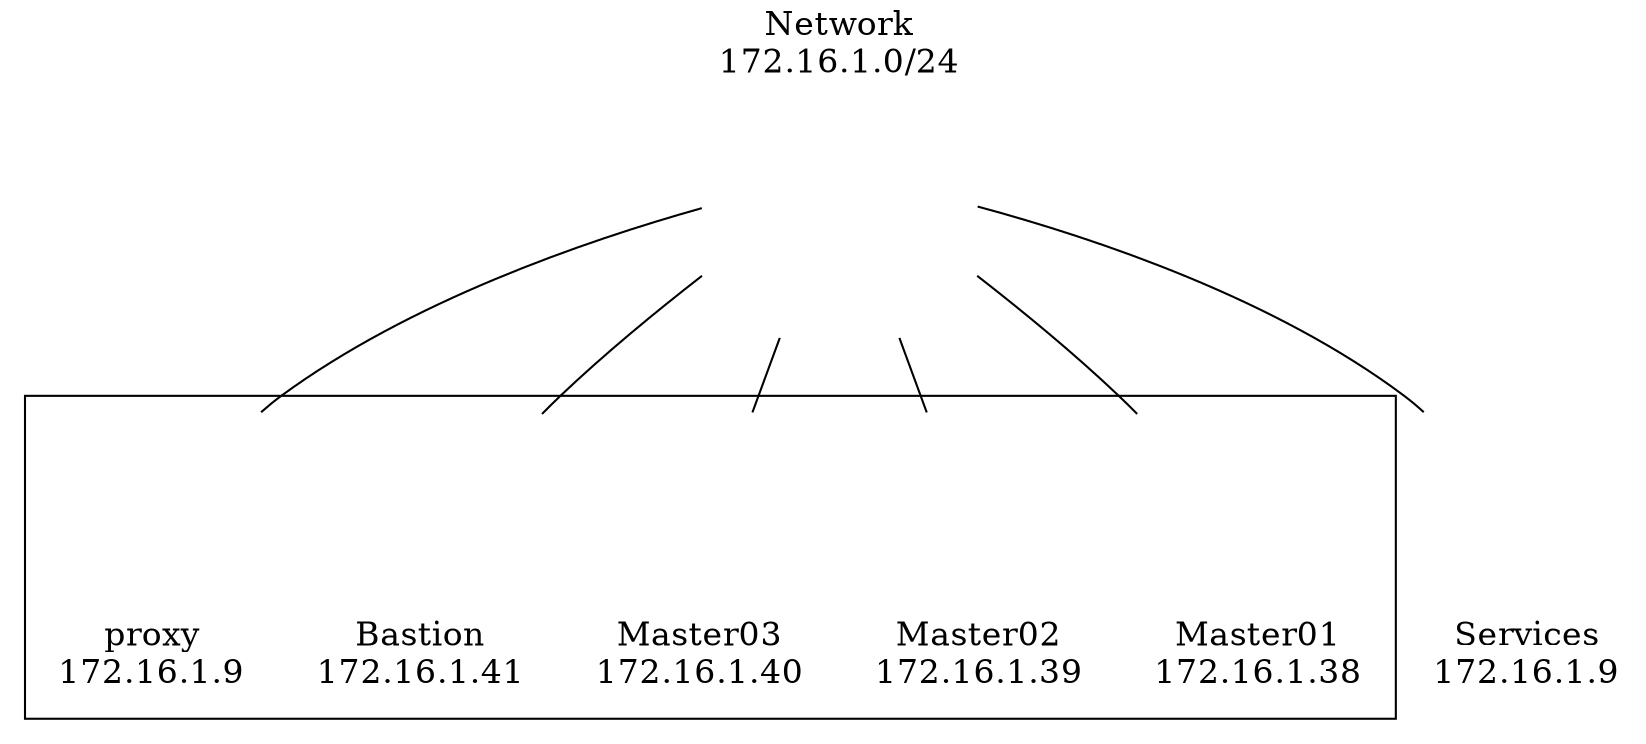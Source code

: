 graph lab1 {
   node [shape=plaintext,fontsize=16, label=""]

   bgcolor=white;
   edge [arrowsize=1, color=black];
   graph[penwidth=1, labelloc="b"];

   subgraph switch {switch[image="icons/icons8-switch-96.png",label="Network\n172.16.1.0/24\n\n\n\n\n\n\n" labelloc="t"];};
   subgraph cluster {
      master01[image="icons/icons8-server-96.png",label="\n\n\n\n\nMaster01\n172.16.1.38" ];
      master02[image="icons/icons8-server-96.png",label="\n\n\n\n\nMaster02\n172.16.1.39" ];
      master03[image="icons/icons8-server-96.png",label="\n\n\n\n\nMaster03\n172.16.1.40" ];
      bastion[image="icons/icons8-server-96.png",label="\n\n\n\n\nBastion\n172.16.1.41" ];
      proxy[image="icons/icons8-server-96.png",label="\n\n\n\n\nproxy\n172.16.1.9" ];
   };
   
   subgraph Services {services[image="icons/icons8-server-96.png",label="\n\n\n\n\nServices\n172.16.1.9" ];};

   
   switch -- {master01,master02,master03,bastion,proxy,services}
}

